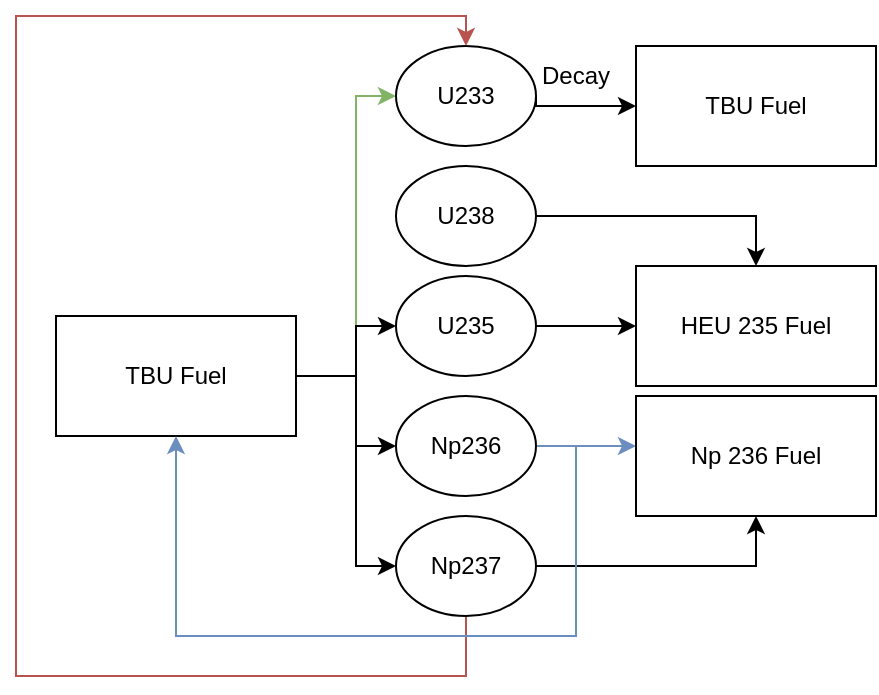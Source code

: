 <mxfile version="20.8.5" type="device"><diagram id="C1U3_uQqnXLnm0sO9N93" name="Page-1"><mxGraphModel dx="1865" dy="508" grid="1" gridSize="10" guides="1" tooltips="1" connect="1" arrows="1" fold="1" page="1" pageScale="1" pageWidth="827" pageHeight="1169" math="0" shadow="0"><root><mxCell id="0"/><mxCell id="1" parent="0"/><mxCell id="scRG-QNSe4vlc3q8nsci-6" style="edgeStyle=orthogonalEdgeStyle;rounded=0;orthogonalLoop=1;jettySize=auto;html=1;fillColor=#d5e8d4;strokeColor=#82b366;entryX=0;entryY=0.5;entryDx=0;entryDy=0;" edge="1" parent="1" source="scRG-QNSe4vlc3q8nsci-1" target="scRG-QNSe4vlc3q8nsci-2"><mxGeometry relative="1" as="geometry"><mxPoint x="30" y="80" as="targetPoint"/><Array as="points"><mxPoint x="50" y="230"/><mxPoint x="50" y="90"/></Array></mxGeometry></mxCell><mxCell id="scRG-QNSe4vlc3q8nsci-7" style="edgeStyle=orthogonalEdgeStyle;rounded=0;orthogonalLoop=1;jettySize=auto;html=1;" edge="1" parent="1" source="scRG-QNSe4vlc3q8nsci-1" target="scRG-QNSe4vlc3q8nsci-4"><mxGeometry relative="1" as="geometry"><Array as="points"><mxPoint x="50" y="230"/><mxPoint x="50" y="205"/></Array></mxGeometry></mxCell><mxCell id="scRG-QNSe4vlc3q8nsci-8" style="edgeStyle=orthogonalEdgeStyle;rounded=0;orthogonalLoop=1;jettySize=auto;html=1;entryX=0;entryY=0.5;entryDx=0;entryDy=0;" edge="1" parent="1" source="scRG-QNSe4vlc3q8nsci-1" target="scRG-QNSe4vlc3q8nsci-5"><mxGeometry relative="1" as="geometry"><Array as="points"><mxPoint x="50" y="230"/><mxPoint x="50" y="265"/></Array></mxGeometry></mxCell><mxCell id="scRG-QNSe4vlc3q8nsci-9" style="edgeStyle=orthogonalEdgeStyle;rounded=0;orthogonalLoop=1;jettySize=auto;html=1;entryX=0;entryY=0.5;entryDx=0;entryDy=0;" edge="1" parent="1" source="scRG-QNSe4vlc3q8nsci-1" target="scRG-QNSe4vlc3q8nsci-3"><mxGeometry relative="1" as="geometry"><Array as="points"><mxPoint x="50" y="230"/><mxPoint x="50" y="325"/></Array></mxGeometry></mxCell><mxCell id="scRG-QNSe4vlc3q8nsci-1" value="TBU Fuel" style="rounded=0;whiteSpace=wrap;html=1;" vertex="1" parent="1"><mxGeometry x="-100" y="200" width="120" height="60" as="geometry"/></mxCell><mxCell id="scRG-QNSe4vlc3q8nsci-11" style="edgeStyle=orthogonalEdgeStyle;rounded=0;orthogonalLoop=1;jettySize=auto;html=1;exitX=1;exitY=0.5;exitDx=0;exitDy=0;entryX=0;entryY=0.5;entryDx=0;entryDy=0;" edge="1" parent="1" source="scRG-QNSe4vlc3q8nsci-2" target="scRG-QNSe4vlc3q8nsci-10"><mxGeometry relative="1" as="geometry"><Array as="points"><mxPoint x="190" y="95"/></Array></mxGeometry></mxCell><mxCell id="scRG-QNSe4vlc3q8nsci-2" value="U233" style="ellipse;whiteSpace=wrap;html=1;" vertex="1" parent="1"><mxGeometry x="70" y="65" width="70" height="50" as="geometry"/></mxCell><mxCell id="scRG-QNSe4vlc3q8nsci-19" style="edgeStyle=orthogonalEdgeStyle;rounded=0;orthogonalLoop=1;jettySize=auto;html=1;" edge="1" parent="1" source="scRG-QNSe4vlc3q8nsci-3" target="scRG-QNSe4vlc3q8nsci-15"><mxGeometry relative="1" as="geometry"><mxPoint x="250" y="330" as="targetPoint"/><Array as="points"><mxPoint x="250" y="325"/></Array></mxGeometry></mxCell><mxCell id="scRG-QNSe4vlc3q8nsci-20" style="edgeStyle=orthogonalEdgeStyle;rounded=0;orthogonalLoop=1;jettySize=auto;html=1;entryX=0.5;entryY=0;entryDx=0;entryDy=0;fillColor=#f8cecc;strokeColor=#b85450;" edge="1" parent="1" source="scRG-QNSe4vlc3q8nsci-3" target="scRG-QNSe4vlc3q8nsci-2"><mxGeometry relative="1" as="geometry"><mxPoint x="50" y="90" as="targetPoint"/><Array as="points"><mxPoint x="105" y="380"/><mxPoint x="-120" y="380"/><mxPoint x="-120" y="50"/><mxPoint x="105" y="50"/></Array></mxGeometry></mxCell><mxCell id="scRG-QNSe4vlc3q8nsci-3" value="Np237" style="ellipse;whiteSpace=wrap;html=1;" vertex="1" parent="1"><mxGeometry x="70" y="300" width="70" height="50" as="geometry"/></mxCell><mxCell id="scRG-QNSe4vlc3q8nsci-13" style="edgeStyle=orthogonalEdgeStyle;rounded=0;orthogonalLoop=1;jettySize=auto;html=1;entryX=0;entryY=0.5;entryDx=0;entryDy=0;" edge="1" parent="1" source="scRG-QNSe4vlc3q8nsci-4" target="scRG-QNSe4vlc3q8nsci-12"><mxGeometry relative="1" as="geometry"/></mxCell><mxCell id="scRG-QNSe4vlc3q8nsci-4" value="U235" style="ellipse;whiteSpace=wrap;html=1;" vertex="1" parent="1"><mxGeometry x="70" y="180" width="70" height="50" as="geometry"/></mxCell><mxCell id="scRG-QNSe4vlc3q8nsci-14" style="edgeStyle=orthogonalEdgeStyle;rounded=0;orthogonalLoop=1;jettySize=auto;html=1;entryX=0.5;entryY=1;entryDx=0;entryDy=0;exitX=1;exitY=0.5;exitDx=0;exitDy=0;fillColor=#dae8fc;strokeColor=#6c8ebf;" edge="1" parent="1" source="scRG-QNSe4vlc3q8nsci-5" target="scRG-QNSe4vlc3q8nsci-1"><mxGeometry relative="1" as="geometry"><mxPoint x="170" y="400" as="targetPoint"/><Array as="points"><mxPoint x="160" y="265"/><mxPoint x="160" y="360"/><mxPoint x="-40" y="360"/></Array></mxGeometry></mxCell><mxCell id="scRG-QNSe4vlc3q8nsci-16" style="edgeStyle=orthogonalEdgeStyle;rounded=0;orthogonalLoop=1;jettySize=auto;html=1;fillColor=#dae8fc;strokeColor=#6c8ebf;" edge="1" parent="1" source="scRG-QNSe4vlc3q8nsci-5" target="scRG-QNSe4vlc3q8nsci-15"><mxGeometry relative="1" as="geometry"><Array as="points"><mxPoint x="180" y="265"/><mxPoint x="180" y="265"/></Array></mxGeometry></mxCell><mxCell id="scRG-QNSe4vlc3q8nsci-5" value="Np236" style="ellipse;whiteSpace=wrap;html=1;" vertex="1" parent="1"><mxGeometry x="70" y="240" width="70" height="50" as="geometry"/></mxCell><mxCell id="scRG-QNSe4vlc3q8nsci-10" value="TBU Fuel" style="rounded=0;whiteSpace=wrap;html=1;" vertex="1" parent="1"><mxGeometry x="190" y="65" width="120" height="60" as="geometry"/></mxCell><mxCell id="scRG-QNSe4vlc3q8nsci-12" value="HEU 235 Fuel" style="rounded=0;whiteSpace=wrap;html=1;" vertex="1" parent="1"><mxGeometry x="190" y="175" width="120" height="60" as="geometry"/></mxCell><mxCell id="scRG-QNSe4vlc3q8nsci-15" value="Np 236 Fuel" style="rounded=0;whiteSpace=wrap;html=1;" vertex="1" parent="1"><mxGeometry x="190" y="240" width="120" height="60" as="geometry"/></mxCell><mxCell id="scRG-QNSe4vlc3q8nsci-18" style="edgeStyle=orthogonalEdgeStyle;rounded=0;orthogonalLoop=1;jettySize=auto;html=1;" edge="1" parent="1" source="scRG-QNSe4vlc3q8nsci-17" target="scRG-QNSe4vlc3q8nsci-12"><mxGeometry relative="1" as="geometry"><Array as="points"><mxPoint x="250" y="150"/></Array></mxGeometry></mxCell><mxCell id="scRG-QNSe4vlc3q8nsci-17" value="U238" style="ellipse;whiteSpace=wrap;html=1;" vertex="1" parent="1"><mxGeometry x="70" y="125" width="70" height="50" as="geometry"/></mxCell><mxCell id="scRG-QNSe4vlc3q8nsci-21" value="Decay" style="text;html=1;strokeColor=none;fillColor=none;align=center;verticalAlign=middle;whiteSpace=wrap;rounded=0;" vertex="1" parent="1"><mxGeometry x="130" y="65" width="60" height="30" as="geometry"/></mxCell></root></mxGraphModel></diagram></mxfile>